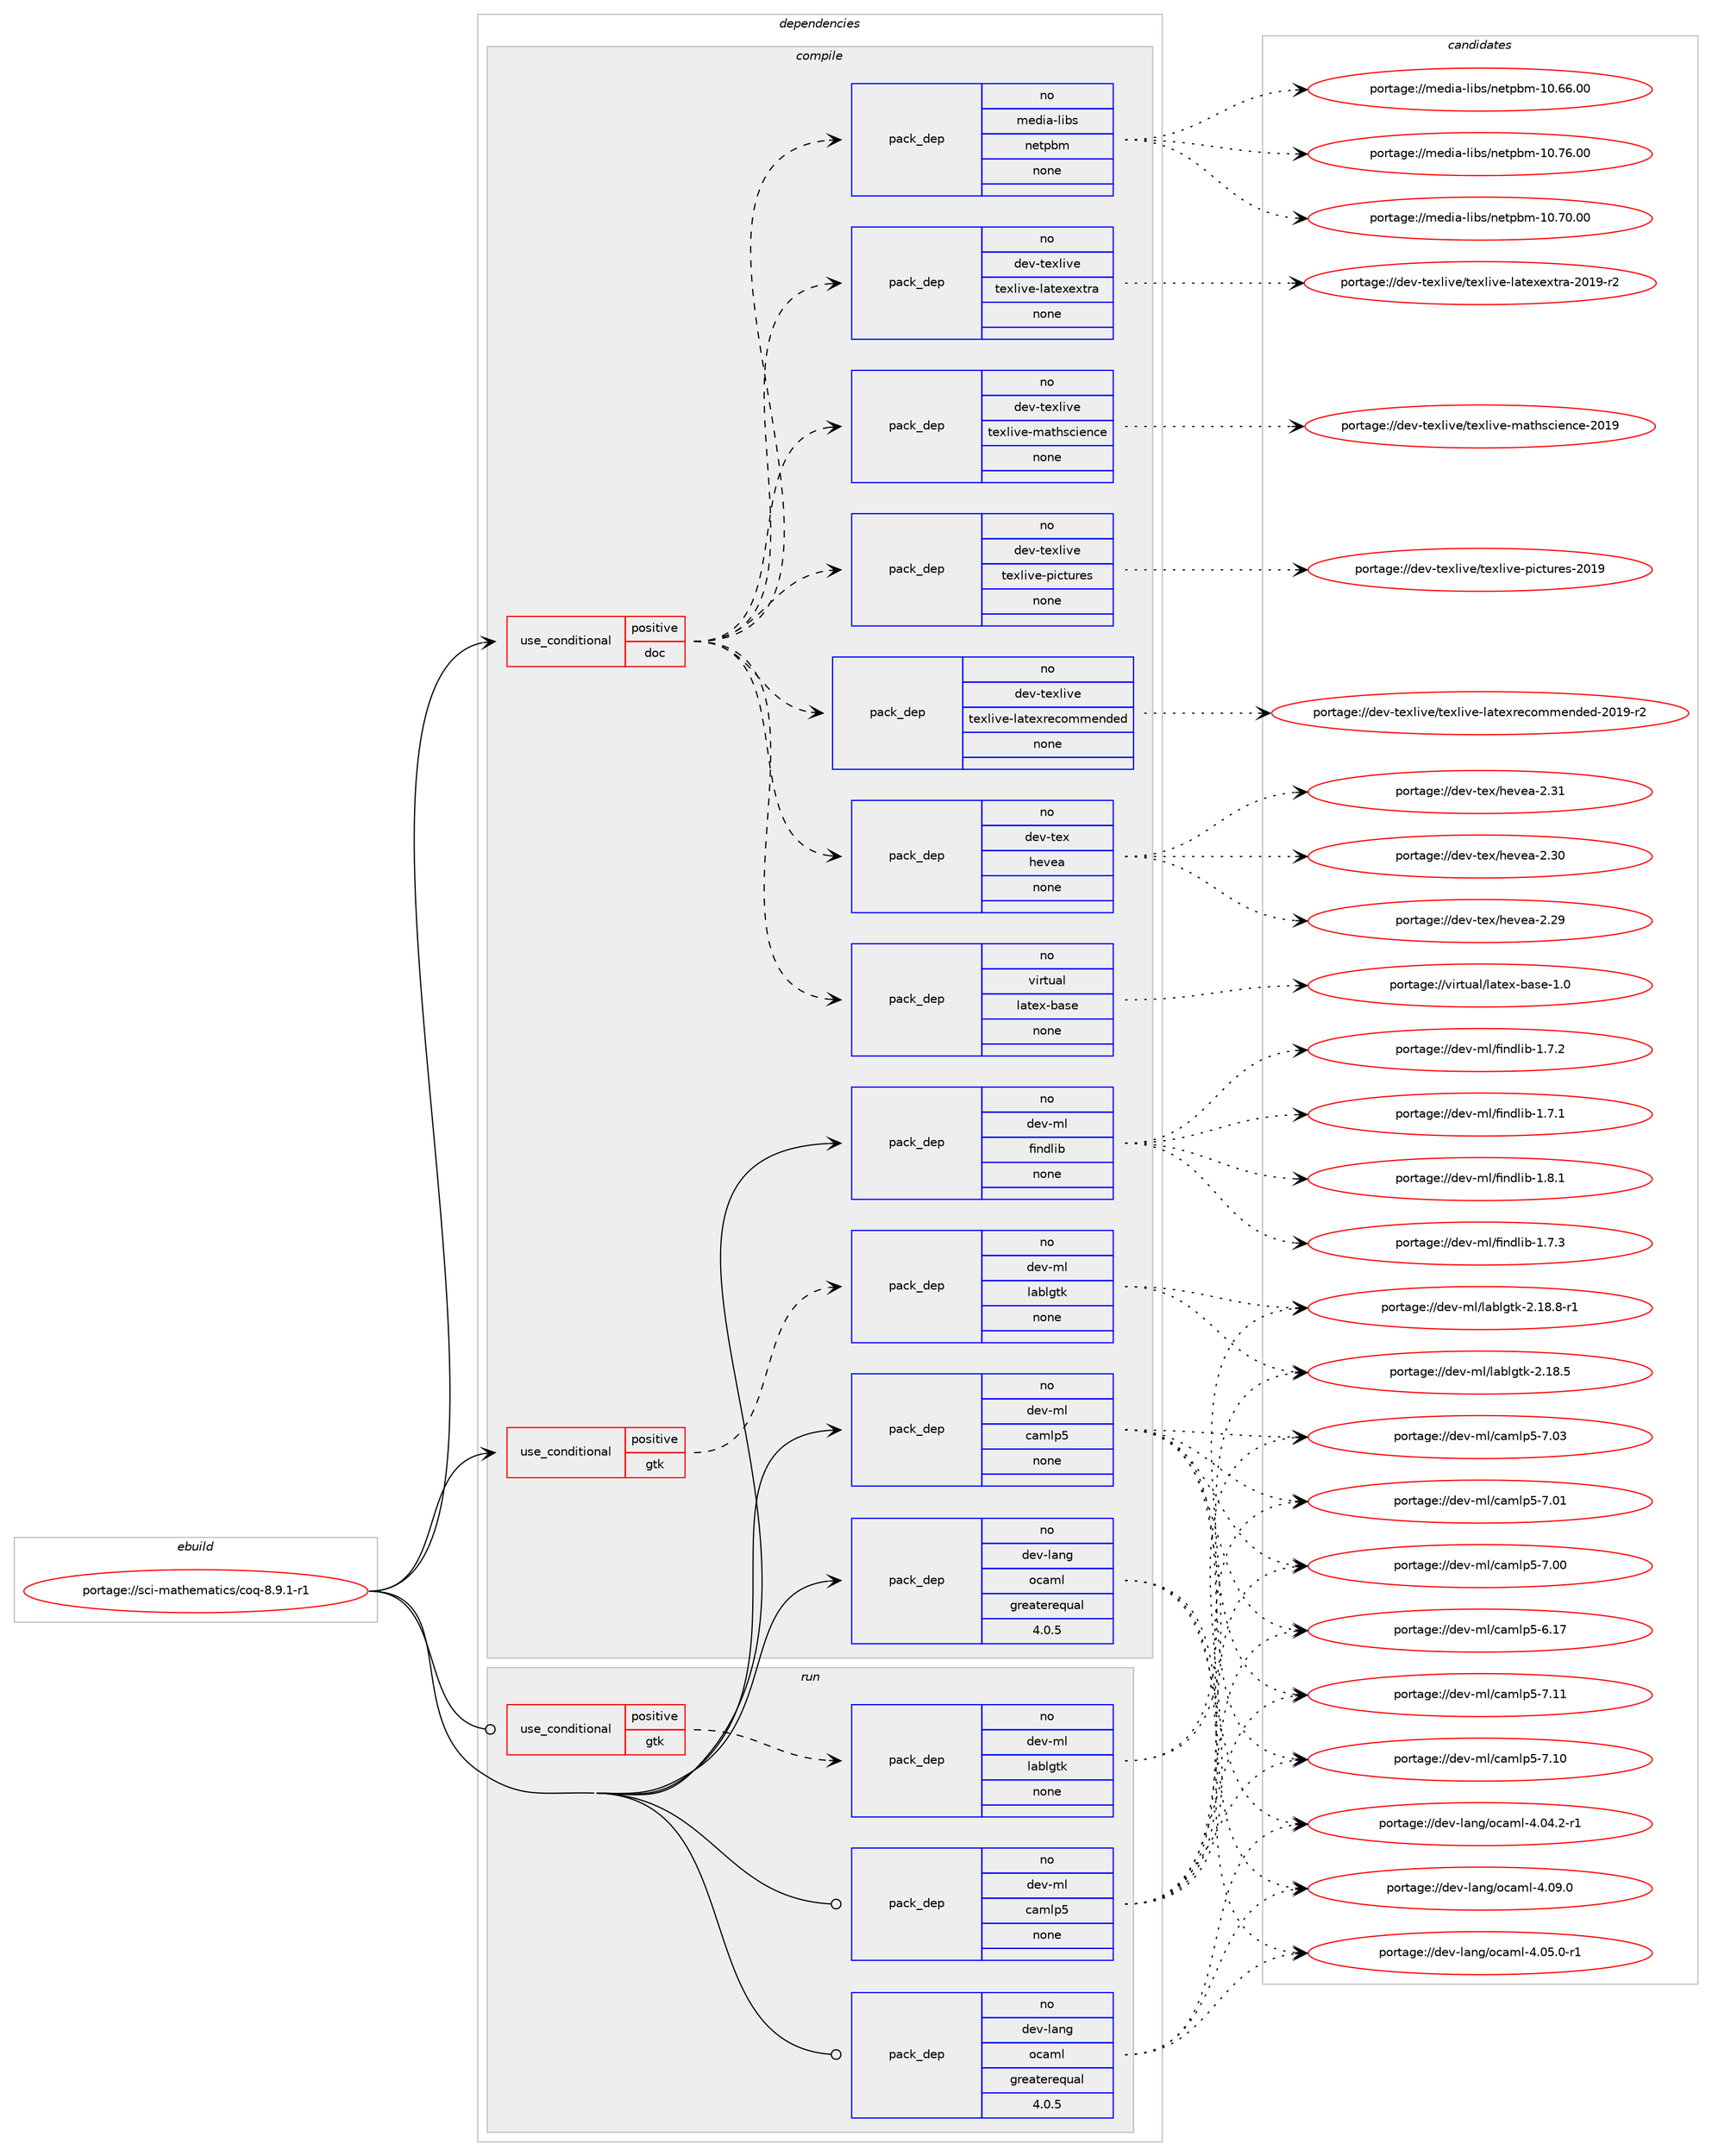 digraph prolog {

# *************
# Graph options
# *************

newrank=true;
concentrate=true;
compound=true;
graph [rankdir=LR,fontname=Helvetica,fontsize=10,ranksep=1.5];#, ranksep=2.5, nodesep=0.2];
edge  [arrowhead=vee];
node  [fontname=Helvetica,fontsize=10];

# **********
# The ebuild
# **********

subgraph cluster_leftcol {
color=gray;
rank=same;
label=<<i>ebuild</i>>;
id [label="portage://sci-mathematics/coq-8.9.1-r1", color=red, width=4, href="../sci-mathematics/coq-8.9.1-r1.svg"];
}

# ****************
# The dependencies
# ****************

subgraph cluster_midcol {
color=gray;
label=<<i>dependencies</i>>;
subgraph cluster_compile {
fillcolor="#eeeeee";
style=filled;
label=<<i>compile</i>>;
subgraph cond17735 {
dependency89143 [label=<<TABLE BORDER="0" CELLBORDER="1" CELLSPACING="0" CELLPADDING="4"><TR><TD ROWSPAN="3" CELLPADDING="10">use_conditional</TD></TR><TR><TD>positive</TD></TR><TR><TD>doc</TD></TR></TABLE>>, shape=none, color=red];
subgraph pack69917 {
dependency89144 [label=<<TABLE BORDER="0" CELLBORDER="1" CELLSPACING="0" CELLPADDING="4" WIDTH="220"><TR><TD ROWSPAN="6" CELLPADDING="30">pack_dep</TD></TR><TR><TD WIDTH="110">no</TD></TR><TR><TD>media-libs</TD></TR><TR><TD>netpbm</TD></TR><TR><TD>none</TD></TR><TR><TD></TD></TR></TABLE>>, shape=none, color=blue];
}
dependency89143:e -> dependency89144:w [weight=20,style="dashed",arrowhead="vee"];
subgraph pack69918 {
dependency89145 [label=<<TABLE BORDER="0" CELLBORDER="1" CELLSPACING="0" CELLPADDING="4" WIDTH="220"><TR><TD ROWSPAN="6" CELLPADDING="30">pack_dep</TD></TR><TR><TD WIDTH="110">no</TD></TR><TR><TD>virtual</TD></TR><TR><TD>latex-base</TD></TR><TR><TD>none</TD></TR><TR><TD></TD></TR></TABLE>>, shape=none, color=blue];
}
dependency89143:e -> dependency89145:w [weight=20,style="dashed",arrowhead="vee"];
subgraph pack69919 {
dependency89146 [label=<<TABLE BORDER="0" CELLBORDER="1" CELLSPACING="0" CELLPADDING="4" WIDTH="220"><TR><TD ROWSPAN="6" CELLPADDING="30">pack_dep</TD></TR><TR><TD WIDTH="110">no</TD></TR><TR><TD>dev-tex</TD></TR><TR><TD>hevea</TD></TR><TR><TD>none</TD></TR><TR><TD></TD></TR></TABLE>>, shape=none, color=blue];
}
dependency89143:e -> dependency89146:w [weight=20,style="dashed",arrowhead="vee"];
subgraph pack69920 {
dependency89147 [label=<<TABLE BORDER="0" CELLBORDER="1" CELLSPACING="0" CELLPADDING="4" WIDTH="220"><TR><TD ROWSPAN="6" CELLPADDING="30">pack_dep</TD></TR><TR><TD WIDTH="110">no</TD></TR><TR><TD>dev-texlive</TD></TR><TR><TD>texlive-latexrecommended</TD></TR><TR><TD>none</TD></TR><TR><TD></TD></TR></TABLE>>, shape=none, color=blue];
}
dependency89143:e -> dependency89147:w [weight=20,style="dashed",arrowhead="vee"];
subgraph pack69921 {
dependency89148 [label=<<TABLE BORDER="0" CELLBORDER="1" CELLSPACING="0" CELLPADDING="4" WIDTH="220"><TR><TD ROWSPAN="6" CELLPADDING="30">pack_dep</TD></TR><TR><TD WIDTH="110">no</TD></TR><TR><TD>dev-texlive</TD></TR><TR><TD>texlive-pictures</TD></TR><TR><TD>none</TD></TR><TR><TD></TD></TR></TABLE>>, shape=none, color=blue];
}
dependency89143:e -> dependency89148:w [weight=20,style="dashed",arrowhead="vee"];
subgraph pack69922 {
dependency89149 [label=<<TABLE BORDER="0" CELLBORDER="1" CELLSPACING="0" CELLPADDING="4" WIDTH="220"><TR><TD ROWSPAN="6" CELLPADDING="30">pack_dep</TD></TR><TR><TD WIDTH="110">no</TD></TR><TR><TD>dev-texlive</TD></TR><TR><TD>texlive-mathscience</TD></TR><TR><TD>none</TD></TR><TR><TD></TD></TR></TABLE>>, shape=none, color=blue];
}
dependency89143:e -> dependency89149:w [weight=20,style="dashed",arrowhead="vee"];
subgraph pack69923 {
dependency89150 [label=<<TABLE BORDER="0" CELLBORDER="1" CELLSPACING="0" CELLPADDING="4" WIDTH="220"><TR><TD ROWSPAN="6" CELLPADDING="30">pack_dep</TD></TR><TR><TD WIDTH="110">no</TD></TR><TR><TD>dev-texlive</TD></TR><TR><TD>texlive-latexextra</TD></TR><TR><TD>none</TD></TR><TR><TD></TD></TR></TABLE>>, shape=none, color=blue];
}
dependency89143:e -> dependency89150:w [weight=20,style="dashed",arrowhead="vee"];
}
id:e -> dependency89143:w [weight=20,style="solid",arrowhead="vee"];
subgraph cond17736 {
dependency89151 [label=<<TABLE BORDER="0" CELLBORDER="1" CELLSPACING="0" CELLPADDING="4"><TR><TD ROWSPAN="3" CELLPADDING="10">use_conditional</TD></TR><TR><TD>positive</TD></TR><TR><TD>gtk</TD></TR></TABLE>>, shape=none, color=red];
subgraph pack69924 {
dependency89152 [label=<<TABLE BORDER="0" CELLBORDER="1" CELLSPACING="0" CELLPADDING="4" WIDTH="220"><TR><TD ROWSPAN="6" CELLPADDING="30">pack_dep</TD></TR><TR><TD WIDTH="110">no</TD></TR><TR><TD>dev-ml</TD></TR><TR><TD>lablgtk</TD></TR><TR><TD>none</TD></TR><TR><TD></TD></TR></TABLE>>, shape=none, color=blue];
}
dependency89151:e -> dependency89152:w [weight=20,style="dashed",arrowhead="vee"];
}
id:e -> dependency89151:w [weight=20,style="solid",arrowhead="vee"];
subgraph pack69925 {
dependency89153 [label=<<TABLE BORDER="0" CELLBORDER="1" CELLSPACING="0" CELLPADDING="4" WIDTH="220"><TR><TD ROWSPAN="6" CELLPADDING="30">pack_dep</TD></TR><TR><TD WIDTH="110">no</TD></TR><TR><TD>dev-lang</TD></TR><TR><TD>ocaml</TD></TR><TR><TD>greaterequal</TD></TR><TR><TD>4.0.5</TD></TR></TABLE>>, shape=none, color=blue];
}
id:e -> dependency89153:w [weight=20,style="solid",arrowhead="vee"];
subgraph pack69926 {
dependency89154 [label=<<TABLE BORDER="0" CELLBORDER="1" CELLSPACING="0" CELLPADDING="4" WIDTH="220"><TR><TD ROWSPAN="6" CELLPADDING="30">pack_dep</TD></TR><TR><TD WIDTH="110">no</TD></TR><TR><TD>dev-ml</TD></TR><TR><TD>camlp5</TD></TR><TR><TD>none</TD></TR><TR><TD></TD></TR></TABLE>>, shape=none, color=blue];
}
id:e -> dependency89154:w [weight=20,style="solid",arrowhead="vee"];
subgraph pack69927 {
dependency89155 [label=<<TABLE BORDER="0" CELLBORDER="1" CELLSPACING="0" CELLPADDING="4" WIDTH="220"><TR><TD ROWSPAN="6" CELLPADDING="30">pack_dep</TD></TR><TR><TD WIDTH="110">no</TD></TR><TR><TD>dev-ml</TD></TR><TR><TD>findlib</TD></TR><TR><TD>none</TD></TR><TR><TD></TD></TR></TABLE>>, shape=none, color=blue];
}
id:e -> dependency89155:w [weight=20,style="solid",arrowhead="vee"];
}
subgraph cluster_compileandrun {
fillcolor="#eeeeee";
style=filled;
label=<<i>compile and run</i>>;
}
subgraph cluster_run {
fillcolor="#eeeeee";
style=filled;
label=<<i>run</i>>;
subgraph cond17737 {
dependency89156 [label=<<TABLE BORDER="0" CELLBORDER="1" CELLSPACING="0" CELLPADDING="4"><TR><TD ROWSPAN="3" CELLPADDING="10">use_conditional</TD></TR><TR><TD>positive</TD></TR><TR><TD>gtk</TD></TR></TABLE>>, shape=none, color=red];
subgraph pack69928 {
dependency89157 [label=<<TABLE BORDER="0" CELLBORDER="1" CELLSPACING="0" CELLPADDING="4" WIDTH="220"><TR><TD ROWSPAN="6" CELLPADDING="30">pack_dep</TD></TR><TR><TD WIDTH="110">no</TD></TR><TR><TD>dev-ml</TD></TR><TR><TD>lablgtk</TD></TR><TR><TD>none</TD></TR><TR><TD></TD></TR></TABLE>>, shape=none, color=blue];
}
dependency89156:e -> dependency89157:w [weight=20,style="dashed",arrowhead="vee"];
}
id:e -> dependency89156:w [weight=20,style="solid",arrowhead="odot"];
subgraph pack69929 {
dependency89158 [label=<<TABLE BORDER="0" CELLBORDER="1" CELLSPACING="0" CELLPADDING="4" WIDTH="220"><TR><TD ROWSPAN="6" CELLPADDING="30">pack_dep</TD></TR><TR><TD WIDTH="110">no</TD></TR><TR><TD>dev-lang</TD></TR><TR><TD>ocaml</TD></TR><TR><TD>greaterequal</TD></TR><TR><TD>4.0.5</TD></TR></TABLE>>, shape=none, color=blue];
}
id:e -> dependency89158:w [weight=20,style="solid",arrowhead="odot"];
subgraph pack69930 {
dependency89159 [label=<<TABLE BORDER="0" CELLBORDER="1" CELLSPACING="0" CELLPADDING="4" WIDTH="220"><TR><TD ROWSPAN="6" CELLPADDING="30">pack_dep</TD></TR><TR><TD WIDTH="110">no</TD></TR><TR><TD>dev-ml</TD></TR><TR><TD>camlp5</TD></TR><TR><TD>none</TD></TR><TR><TD></TD></TR></TABLE>>, shape=none, color=blue];
}
id:e -> dependency89159:w [weight=20,style="solid",arrowhead="odot"];
}
}

# **************
# The candidates
# **************

subgraph cluster_choices {
rank=same;
color=gray;
label=<<i>candidates</i>>;

subgraph choice69917 {
color=black;
nodesep=1;
choice1091011001059745108105981154711010111611298109454948465554464848 [label="portage://media-libs/netpbm-10.76.00", color=red, width=4,href="../media-libs/netpbm-10.76.00.svg"];
choice1091011001059745108105981154711010111611298109454948465548464848 [label="portage://media-libs/netpbm-10.70.00", color=red, width=4,href="../media-libs/netpbm-10.70.00.svg"];
choice1091011001059745108105981154711010111611298109454948465454464848 [label="portage://media-libs/netpbm-10.66.00", color=red, width=4,href="../media-libs/netpbm-10.66.00.svg"];
dependency89144:e -> choice1091011001059745108105981154711010111611298109454948465554464848:w [style=dotted,weight="100"];
dependency89144:e -> choice1091011001059745108105981154711010111611298109454948465548464848:w [style=dotted,weight="100"];
dependency89144:e -> choice1091011001059745108105981154711010111611298109454948465454464848:w [style=dotted,weight="100"];
}
subgraph choice69918 {
color=black;
nodesep=1;
choice11810511411611797108471089711610112045989711510145494648 [label="portage://virtual/latex-base-1.0", color=red, width=4,href="../virtual/latex-base-1.0.svg"];
dependency89145:e -> choice11810511411611797108471089711610112045989711510145494648:w [style=dotted,weight="100"];
}
subgraph choice69919 {
color=black;
nodesep=1;
choice1001011184511610112047104101118101974550465149 [label="portage://dev-tex/hevea-2.31", color=red, width=4,href="../dev-tex/hevea-2.31.svg"];
choice1001011184511610112047104101118101974550465148 [label="portage://dev-tex/hevea-2.30", color=red, width=4,href="../dev-tex/hevea-2.30.svg"];
choice1001011184511610112047104101118101974550465057 [label="portage://dev-tex/hevea-2.29", color=red, width=4,href="../dev-tex/hevea-2.29.svg"];
dependency89146:e -> choice1001011184511610112047104101118101974550465149:w [style=dotted,weight="100"];
dependency89146:e -> choice1001011184511610112047104101118101974550465148:w [style=dotted,weight="100"];
dependency89146:e -> choice1001011184511610112047104101118101974550465057:w [style=dotted,weight="100"];
}
subgraph choice69920 {
color=black;
nodesep=1;
choice100101118451161011201081051181014711610112010810511810145108971161011201141019911110910910111010010110045504849574511450 [label="portage://dev-texlive/texlive-latexrecommended-2019-r2", color=red, width=4,href="../dev-texlive/texlive-latexrecommended-2019-r2.svg"];
dependency89147:e -> choice100101118451161011201081051181014711610112010810511810145108971161011201141019911110910910111010010110045504849574511450:w [style=dotted,weight="100"];
}
subgraph choice69921 {
color=black;
nodesep=1;
choice100101118451161011201081051181014711610112010810511810145112105991161171141011154550484957 [label="portage://dev-texlive/texlive-pictures-2019", color=red, width=4,href="../dev-texlive/texlive-pictures-2019.svg"];
dependency89148:e -> choice100101118451161011201081051181014711610112010810511810145112105991161171141011154550484957:w [style=dotted,weight="100"];
}
subgraph choice69922 {
color=black;
nodesep=1;
choice1001011184511610112010810511810147116101120108105118101451099711610411599105101110991014550484957 [label="portage://dev-texlive/texlive-mathscience-2019", color=red, width=4,href="../dev-texlive/texlive-mathscience-2019.svg"];
dependency89149:e -> choice1001011184511610112010810511810147116101120108105118101451099711610411599105101110991014550484957:w [style=dotted,weight="100"];
}
subgraph choice69923 {
color=black;
nodesep=1;
choice100101118451161011201081051181014711610112010810511810145108971161011201011201161149745504849574511450 [label="portage://dev-texlive/texlive-latexextra-2019-r2", color=red, width=4,href="../dev-texlive/texlive-latexextra-2019-r2.svg"];
dependency89150:e -> choice100101118451161011201081051181014711610112010810511810145108971161011201011201161149745504849574511450:w [style=dotted,weight="100"];
}
subgraph choice69924 {
color=black;
nodesep=1;
choice10010111845109108471089798108103116107455046495646564511449 [label="portage://dev-ml/lablgtk-2.18.8-r1", color=red, width=4,href="../dev-ml/lablgtk-2.18.8-r1.svg"];
choice1001011184510910847108979810810311610745504649564653 [label="portage://dev-ml/lablgtk-2.18.5", color=red, width=4,href="../dev-ml/lablgtk-2.18.5.svg"];
dependency89152:e -> choice10010111845109108471089798108103116107455046495646564511449:w [style=dotted,weight="100"];
dependency89152:e -> choice1001011184510910847108979810810311610745504649564653:w [style=dotted,weight="100"];
}
subgraph choice69925 {
color=black;
nodesep=1;
choice100101118451089711010347111999710910845524648574648 [label="portage://dev-lang/ocaml-4.09.0", color=red, width=4,href="../dev-lang/ocaml-4.09.0.svg"];
choice1001011184510897110103471119997109108455246485346484511449 [label="portage://dev-lang/ocaml-4.05.0-r1", color=red, width=4,href="../dev-lang/ocaml-4.05.0-r1.svg"];
choice1001011184510897110103471119997109108455246485246504511449 [label="portage://dev-lang/ocaml-4.04.2-r1", color=red, width=4,href="../dev-lang/ocaml-4.04.2-r1.svg"];
dependency89153:e -> choice100101118451089711010347111999710910845524648574648:w [style=dotted,weight="100"];
dependency89153:e -> choice1001011184510897110103471119997109108455246485346484511449:w [style=dotted,weight="100"];
dependency89153:e -> choice1001011184510897110103471119997109108455246485246504511449:w [style=dotted,weight="100"];
}
subgraph choice69926 {
color=black;
nodesep=1;
choice10010111845109108479997109108112534555464949 [label="portage://dev-ml/camlp5-7.11", color=red, width=4,href="../dev-ml/camlp5-7.11.svg"];
choice10010111845109108479997109108112534555464948 [label="portage://dev-ml/camlp5-7.10", color=red, width=4,href="../dev-ml/camlp5-7.10.svg"];
choice10010111845109108479997109108112534555464851 [label="portage://dev-ml/camlp5-7.03", color=red, width=4,href="../dev-ml/camlp5-7.03.svg"];
choice10010111845109108479997109108112534555464849 [label="portage://dev-ml/camlp5-7.01", color=red, width=4,href="../dev-ml/camlp5-7.01.svg"];
choice10010111845109108479997109108112534555464848 [label="portage://dev-ml/camlp5-7.00", color=red, width=4,href="../dev-ml/camlp5-7.00.svg"];
choice10010111845109108479997109108112534554464955 [label="portage://dev-ml/camlp5-6.17", color=red, width=4,href="../dev-ml/camlp5-6.17.svg"];
dependency89154:e -> choice10010111845109108479997109108112534555464949:w [style=dotted,weight="100"];
dependency89154:e -> choice10010111845109108479997109108112534555464948:w [style=dotted,weight="100"];
dependency89154:e -> choice10010111845109108479997109108112534555464851:w [style=dotted,weight="100"];
dependency89154:e -> choice10010111845109108479997109108112534555464849:w [style=dotted,weight="100"];
dependency89154:e -> choice10010111845109108479997109108112534555464848:w [style=dotted,weight="100"];
dependency89154:e -> choice10010111845109108479997109108112534554464955:w [style=dotted,weight="100"];
}
subgraph choice69927 {
color=black;
nodesep=1;
choice100101118451091084710210511010010810598454946564649 [label="portage://dev-ml/findlib-1.8.1", color=red, width=4,href="../dev-ml/findlib-1.8.1.svg"];
choice100101118451091084710210511010010810598454946554651 [label="portage://dev-ml/findlib-1.7.3", color=red, width=4,href="../dev-ml/findlib-1.7.3.svg"];
choice100101118451091084710210511010010810598454946554650 [label="portage://dev-ml/findlib-1.7.2", color=red, width=4,href="../dev-ml/findlib-1.7.2.svg"];
choice100101118451091084710210511010010810598454946554649 [label="portage://dev-ml/findlib-1.7.1", color=red, width=4,href="../dev-ml/findlib-1.7.1.svg"];
dependency89155:e -> choice100101118451091084710210511010010810598454946564649:w [style=dotted,weight="100"];
dependency89155:e -> choice100101118451091084710210511010010810598454946554651:w [style=dotted,weight="100"];
dependency89155:e -> choice100101118451091084710210511010010810598454946554650:w [style=dotted,weight="100"];
dependency89155:e -> choice100101118451091084710210511010010810598454946554649:w [style=dotted,weight="100"];
}
subgraph choice69928 {
color=black;
nodesep=1;
choice10010111845109108471089798108103116107455046495646564511449 [label="portage://dev-ml/lablgtk-2.18.8-r1", color=red, width=4,href="../dev-ml/lablgtk-2.18.8-r1.svg"];
choice1001011184510910847108979810810311610745504649564653 [label="portage://dev-ml/lablgtk-2.18.5", color=red, width=4,href="../dev-ml/lablgtk-2.18.5.svg"];
dependency89157:e -> choice10010111845109108471089798108103116107455046495646564511449:w [style=dotted,weight="100"];
dependency89157:e -> choice1001011184510910847108979810810311610745504649564653:w [style=dotted,weight="100"];
}
subgraph choice69929 {
color=black;
nodesep=1;
choice100101118451089711010347111999710910845524648574648 [label="portage://dev-lang/ocaml-4.09.0", color=red, width=4,href="../dev-lang/ocaml-4.09.0.svg"];
choice1001011184510897110103471119997109108455246485346484511449 [label="portage://dev-lang/ocaml-4.05.0-r1", color=red, width=4,href="../dev-lang/ocaml-4.05.0-r1.svg"];
choice1001011184510897110103471119997109108455246485246504511449 [label="portage://dev-lang/ocaml-4.04.2-r1", color=red, width=4,href="../dev-lang/ocaml-4.04.2-r1.svg"];
dependency89158:e -> choice100101118451089711010347111999710910845524648574648:w [style=dotted,weight="100"];
dependency89158:e -> choice1001011184510897110103471119997109108455246485346484511449:w [style=dotted,weight="100"];
dependency89158:e -> choice1001011184510897110103471119997109108455246485246504511449:w [style=dotted,weight="100"];
}
subgraph choice69930 {
color=black;
nodesep=1;
choice10010111845109108479997109108112534555464949 [label="portage://dev-ml/camlp5-7.11", color=red, width=4,href="../dev-ml/camlp5-7.11.svg"];
choice10010111845109108479997109108112534555464948 [label="portage://dev-ml/camlp5-7.10", color=red, width=4,href="../dev-ml/camlp5-7.10.svg"];
choice10010111845109108479997109108112534555464851 [label="portage://dev-ml/camlp5-7.03", color=red, width=4,href="../dev-ml/camlp5-7.03.svg"];
choice10010111845109108479997109108112534555464849 [label="portage://dev-ml/camlp5-7.01", color=red, width=4,href="../dev-ml/camlp5-7.01.svg"];
choice10010111845109108479997109108112534555464848 [label="portage://dev-ml/camlp5-7.00", color=red, width=4,href="../dev-ml/camlp5-7.00.svg"];
choice10010111845109108479997109108112534554464955 [label="portage://dev-ml/camlp5-6.17", color=red, width=4,href="../dev-ml/camlp5-6.17.svg"];
dependency89159:e -> choice10010111845109108479997109108112534555464949:w [style=dotted,weight="100"];
dependency89159:e -> choice10010111845109108479997109108112534555464948:w [style=dotted,weight="100"];
dependency89159:e -> choice10010111845109108479997109108112534555464851:w [style=dotted,weight="100"];
dependency89159:e -> choice10010111845109108479997109108112534555464849:w [style=dotted,weight="100"];
dependency89159:e -> choice10010111845109108479997109108112534555464848:w [style=dotted,weight="100"];
dependency89159:e -> choice10010111845109108479997109108112534554464955:w [style=dotted,weight="100"];
}
}

}
